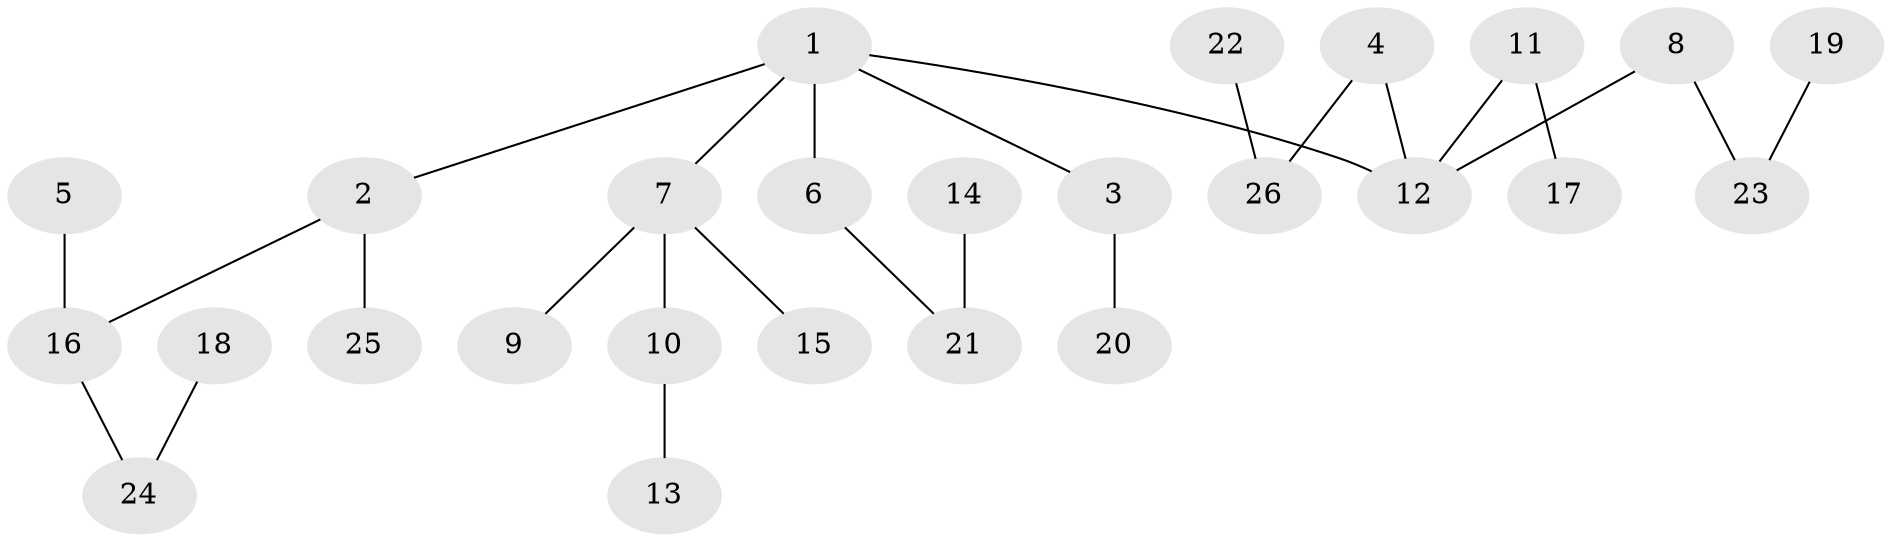 // original degree distribution, {6: 0.019230769230769232, 3: 0.19230769230769232, 5: 0.038461538461538464, 1: 0.5, 4: 0.038461538461538464, 2: 0.21153846153846154}
// Generated by graph-tools (version 1.1) at 2025/02/03/09/25 03:02:21]
// undirected, 26 vertices, 25 edges
graph export_dot {
graph [start="1"]
  node [color=gray90,style=filled];
  1;
  2;
  3;
  4;
  5;
  6;
  7;
  8;
  9;
  10;
  11;
  12;
  13;
  14;
  15;
  16;
  17;
  18;
  19;
  20;
  21;
  22;
  23;
  24;
  25;
  26;
  1 -- 2 [weight=1.0];
  1 -- 3 [weight=1.0];
  1 -- 6 [weight=1.0];
  1 -- 7 [weight=1.0];
  1 -- 12 [weight=1.0];
  2 -- 16 [weight=1.0];
  2 -- 25 [weight=1.0];
  3 -- 20 [weight=1.0];
  4 -- 12 [weight=1.0];
  4 -- 26 [weight=1.0];
  5 -- 16 [weight=1.0];
  6 -- 21 [weight=1.0];
  7 -- 9 [weight=1.0];
  7 -- 10 [weight=1.0];
  7 -- 15 [weight=1.0];
  8 -- 12 [weight=1.0];
  8 -- 23 [weight=1.0];
  10 -- 13 [weight=1.0];
  11 -- 12 [weight=1.0];
  11 -- 17 [weight=1.0];
  14 -- 21 [weight=1.0];
  16 -- 24 [weight=1.0];
  18 -- 24 [weight=1.0];
  19 -- 23 [weight=1.0];
  22 -- 26 [weight=1.0];
}
